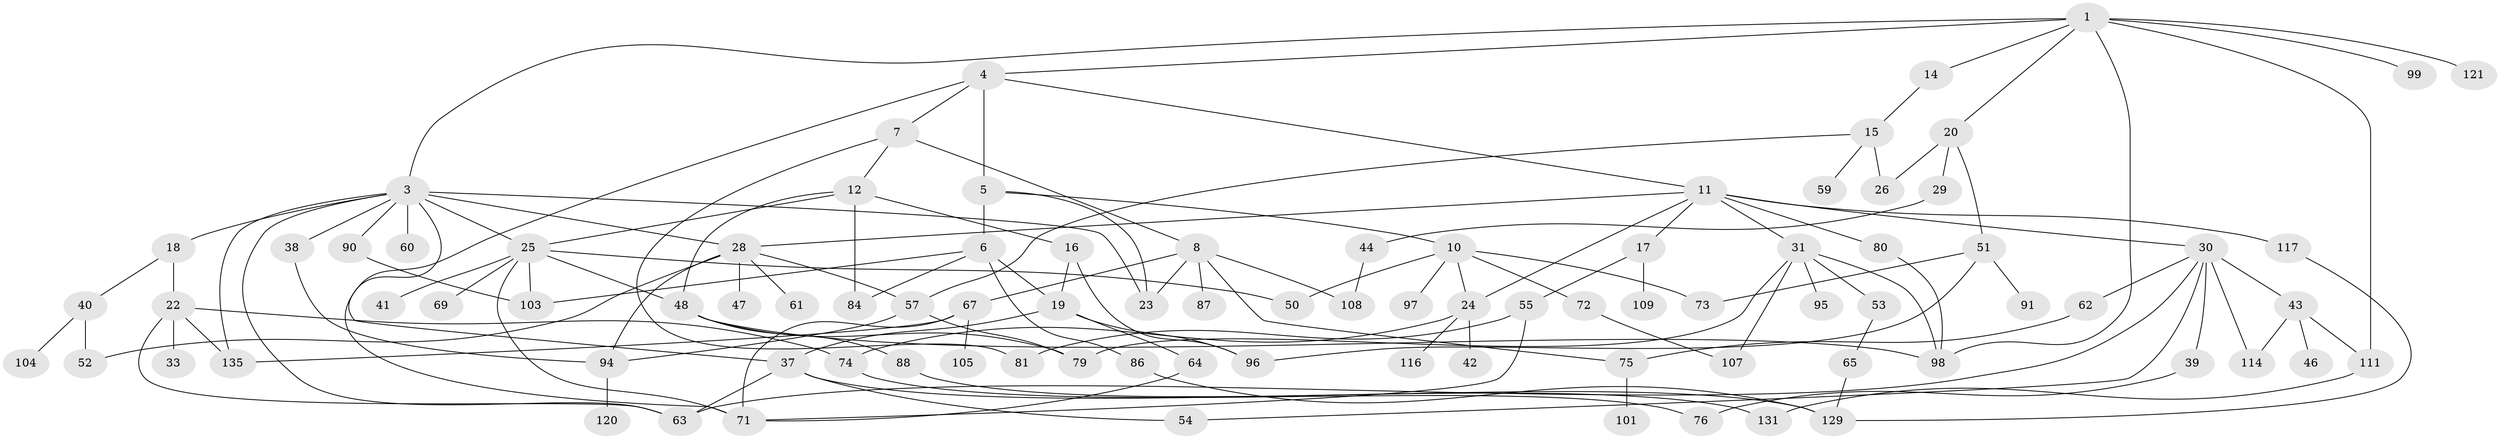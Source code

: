 // original degree distribution, {5: 0.03676470588235294, 6: 0.04411764705882353, 4: 0.15441176470588236, 7: 0.014705882352941176, 3: 0.23529411764705882, 2: 0.3014705882352941, 1: 0.21323529411764705}
// Generated by graph-tools (version 1.1) at 2025/41/03/06/25 10:41:28]
// undirected, 91 vertices, 137 edges
graph export_dot {
graph [start="1"]
  node [color=gray90,style=filled];
  1 [super="+2"];
  3 [super="+9"];
  4 [super="+66"];
  5 [super="+56"];
  6 [super="+13"];
  7;
  8 [super="+36"];
  10 [super="+27"];
  11 [super="+21"];
  12 [super="+45"];
  14;
  15;
  16 [super="+32"];
  17 [super="+85"];
  18;
  19 [super="+89"];
  20;
  22 [super="+100"];
  23 [super="+49"];
  24 [super="+83"];
  25 [super="+58"];
  26;
  28 [super="+34"];
  29;
  30 [super="+35"];
  31;
  33;
  37 [super="+115"];
  38;
  39;
  40;
  41;
  42;
  43 [super="+102"];
  44 [super="+92"];
  46;
  47;
  48 [super="+68"];
  50 [super="+127"];
  51 [super="+77"];
  52;
  53 [super="+93"];
  54;
  55 [super="+82"];
  57 [super="+133"];
  59 [super="+106"];
  60;
  61;
  62;
  63 [super="+70"];
  64;
  65;
  67 [super="+78"];
  69;
  71 [super="+134"];
  72 [super="+125"];
  73;
  74 [super="+113"];
  75;
  76;
  79 [super="+112"];
  80;
  81;
  84;
  86 [super="+122"];
  87;
  88;
  90 [super="+119"];
  91;
  94 [super="+110"];
  95;
  96 [super="+126"];
  97 [super="+136"];
  98 [super="+124"];
  99;
  101;
  103 [super="+118"];
  104;
  105;
  107;
  108 [super="+130"];
  109;
  111 [super="+123"];
  114;
  116;
  117 [super="+128"];
  120;
  121;
  129 [super="+132"];
  131;
  135;
  1 -- 14;
  1 -- 20;
  1 -- 99;
  1 -- 98;
  1 -- 3;
  1 -- 4;
  1 -- 121;
  1 -- 111;
  3 -- 37;
  3 -- 60;
  3 -- 135;
  3 -- 28;
  3 -- 18;
  3 -- 38;
  3 -- 23;
  3 -- 25;
  3 -- 90;
  3 -- 63;
  4 -- 5;
  4 -- 7;
  4 -- 11;
  4 -- 71;
  5 -- 6;
  5 -- 10;
  5 -- 23;
  6 -- 84;
  6 -- 86;
  6 -- 19;
  6 -- 103;
  7 -- 8;
  7 -- 12;
  7 -- 81;
  8 -- 87;
  8 -- 67;
  8 -- 75;
  8 -- 23;
  8 -- 108;
  10 -- 24;
  10 -- 72;
  10 -- 73;
  10 -- 97;
  10 -- 50;
  11 -- 17;
  11 -- 28;
  11 -- 31;
  11 -- 117;
  11 -- 24;
  11 -- 80;
  11 -- 30;
  12 -- 16;
  12 -- 48;
  12 -- 25;
  12 -- 84;
  14 -- 15;
  15 -- 57;
  15 -- 59;
  15 -- 26;
  16 -- 19;
  16 -- 96;
  17 -- 55;
  17 -- 109;
  18 -- 22;
  18 -- 40;
  19 -- 64;
  19 -- 37;
  19 -- 96;
  20 -- 26;
  20 -- 29;
  20 -- 51;
  22 -- 33;
  22 -- 63;
  22 -- 74;
  22 -- 135;
  24 -- 42;
  24 -- 116;
  24 -- 74;
  25 -- 41;
  25 -- 50;
  25 -- 71;
  25 -- 103;
  25 -- 48;
  25 -- 69;
  28 -- 61;
  28 -- 52;
  28 -- 94;
  28 -- 47;
  28 -- 57;
  29 -- 44;
  30 -- 62;
  30 -- 114;
  30 -- 63;
  30 -- 54;
  30 -- 43 [weight=2];
  30 -- 39;
  31 -- 53;
  31 -- 95;
  31 -- 107;
  31 -- 79;
  31 -- 98;
  37 -- 131;
  37 -- 54;
  37 -- 63;
  38 -- 94;
  39 -- 76;
  40 -- 52;
  40 -- 104;
  43 -- 46;
  43 -- 111;
  43 -- 114;
  44 -- 108;
  48 -- 88;
  48 -- 98;
  48 -- 79;
  51 -- 96;
  51 -- 73;
  51 -- 91;
  53 -- 65;
  55 -- 81;
  55 -- 71;
  57 -- 79;
  57 -- 94;
  62 -- 75;
  64 -- 71;
  65 -- 129;
  67 -- 105;
  67 -- 135;
  67 -- 71;
  72 -- 107;
  74 -- 76;
  75 -- 101;
  80 -- 98;
  86 -- 129;
  88 -- 129;
  90 -- 103;
  94 -- 120;
  111 -- 131;
  117 -- 129;
}
